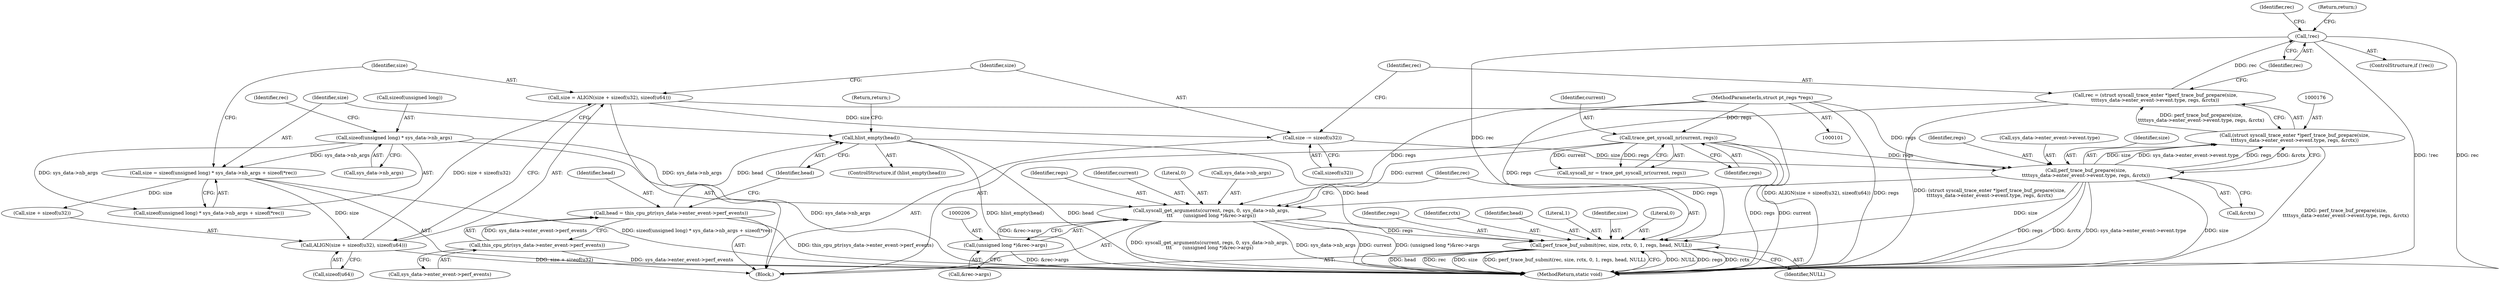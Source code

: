 digraph "0_linux_086ba77a6db00ed858ff07451bedee197df868c9_1@pointer" {
"1000211" [label="(Call,perf_trace_buf_submit(rec, size, rctx, 0, 1, regs, head, NULL))"];
"1000190" [label="(Call,!rec)"];
"1000173" [label="(Call,rec = (struct syscall_trace_enter *)perf_trace_buf_prepare(size,\n\t\t\t\tsys_data->enter_event->event.type, regs, &rctx))"];
"1000175" [label="(Call,(struct syscall_trace_enter *)perf_trace_buf_prepare(size,\n\t\t\t\tsys_data->enter_event->event.type, regs, &rctx))"];
"1000177" [label="(Call,perf_trace_buf_prepare(size,\n\t\t\t\tsys_data->enter_event->event.type, regs, &rctx))"];
"1000169" [label="(Call,size -= sizeof(u32))"];
"1000160" [label="(Call,size = ALIGN(size + sizeof(u32), sizeof(u64)))"];
"1000162" [label="(Call,ALIGN(size + sizeof(u32), sizeof(u64)))"];
"1000148" [label="(Call,size = sizeof(unsigned long) * sys_data->nb_args + sizeof(*rec))"];
"1000151" [label="(Call,sizeof(unsigned long) * sys_data->nb_args)"];
"1000114" [label="(Call,trace_get_syscall_nr(current, regs))"];
"1000103" [label="(MethodParameterIn,struct pt_regs *regs)"];
"1000198" [label="(Call,syscall_get_arguments(current, regs, 0, sys_data->nb_args,\n\t\t\t       (unsigned long *)&rec->args))"];
"1000205" [label="(Call,(unsigned long *)&rec->args)"];
"1000145" [label="(Call,hlist_empty(head))"];
"1000136" [label="(Call,head = this_cpu_ptr(sys_data->enter_event->perf_events))"];
"1000138" [label="(Call,this_cpu_ptr(sys_data->enter_event->perf_events))"];
"1000217" [label="(Identifier,regs)"];
"1000198" [label="(Call,syscall_get_arguments(current, regs, 0, sys_data->nb_args,\n\t\t\t       (unsigned long *)&rec->args))"];
"1000170" [label="(Identifier,size)"];
"1000174" [label="(Identifier,rec)"];
"1000169" [label="(Call,size -= sizeof(u32))"];
"1000149" [label="(Identifier,size)"];
"1000159" [label="(Identifier,rec)"];
"1000138" [label="(Call,this_cpu_ptr(sys_data->enter_event->perf_events))"];
"1000214" [label="(Identifier,rctx)"];
"1000220" [label="(MethodReturn,static void)"];
"1000103" [label="(MethodParameterIn,struct pt_regs *regs)"];
"1000186" [label="(Identifier,regs)"];
"1000162" [label="(Call,ALIGN(size + sizeof(u32), sizeof(u64)))"];
"1000218" [label="(Identifier,head)"];
"1000144" [label="(ControlStructure,if (hlist_empty(head)))"];
"1000205" [label="(Call,(unsigned long *)&rec->args)"];
"1000195" [label="(Identifier,rec)"];
"1000212" [label="(Identifier,rec)"];
"1000200" [label="(Identifier,regs)"];
"1000161" [label="(Identifier,size)"];
"1000167" [label="(Call,sizeof(u64))"];
"1000199" [label="(Identifier,current)"];
"1000179" [label="(Call,sys_data->enter_event->event.type)"];
"1000116" [label="(Identifier,regs)"];
"1000207" [label="(Call,&rec->args)"];
"1000114" [label="(Call,trace_get_syscall_nr(current, regs))"];
"1000115" [label="(Identifier,current)"];
"1000139" [label="(Call,sys_data->enter_event->perf_events)"];
"1000150" [label="(Call,sizeof(unsigned long) * sys_data->nb_args + sizeof(*rec))"];
"1000175" [label="(Call,(struct syscall_trace_enter *)perf_trace_buf_prepare(size,\n\t\t\t\tsys_data->enter_event->event.type, regs, &rctx))"];
"1000191" [label="(Identifier,rec)"];
"1000147" [label="(Return,return;)"];
"1000154" [label="(Call,sys_data->nb_args)"];
"1000160" [label="(Call,size = ALIGN(size + sizeof(u32), sizeof(u64)))"];
"1000219" [label="(Identifier,NULL)"];
"1000216" [label="(Literal,1)"];
"1000163" [label="(Call,size + sizeof(u32))"];
"1000145" [label="(Call,hlist_empty(head))"];
"1000211" [label="(Call,perf_trace_buf_submit(rec, size, rctx, 0, 1, regs, head, NULL))"];
"1000189" [label="(ControlStructure,if (!rec))"];
"1000152" [label="(Call,sizeof(unsigned long))"];
"1000213" [label="(Identifier,size)"];
"1000105" [label="(Block,)"];
"1000148" [label="(Call,size = sizeof(unsigned long) * sys_data->nb_args + sizeof(*rec))"];
"1000171" [label="(Call,sizeof(u32))"];
"1000187" [label="(Call,&rctx)"];
"1000137" [label="(Identifier,head)"];
"1000146" [label="(Identifier,head)"];
"1000178" [label="(Identifier,size)"];
"1000192" [label="(Return,return;)"];
"1000151" [label="(Call,sizeof(unsigned long) * sys_data->nb_args)"];
"1000112" [label="(Call,syscall_nr = trace_get_syscall_nr(current, regs))"];
"1000136" [label="(Call,head = this_cpu_ptr(sys_data->enter_event->perf_events))"];
"1000215" [label="(Literal,0)"];
"1000173" [label="(Call,rec = (struct syscall_trace_enter *)perf_trace_buf_prepare(size,\n\t\t\t\tsys_data->enter_event->event.type, regs, &rctx))"];
"1000190" [label="(Call,!rec)"];
"1000201" [label="(Literal,0)"];
"1000202" [label="(Call,sys_data->nb_args)"];
"1000177" [label="(Call,perf_trace_buf_prepare(size,\n\t\t\t\tsys_data->enter_event->event.type, regs, &rctx))"];
"1000211" -> "1000105"  [label="AST: "];
"1000211" -> "1000219"  [label="CFG: "];
"1000212" -> "1000211"  [label="AST: "];
"1000213" -> "1000211"  [label="AST: "];
"1000214" -> "1000211"  [label="AST: "];
"1000215" -> "1000211"  [label="AST: "];
"1000216" -> "1000211"  [label="AST: "];
"1000217" -> "1000211"  [label="AST: "];
"1000218" -> "1000211"  [label="AST: "];
"1000219" -> "1000211"  [label="AST: "];
"1000220" -> "1000211"  [label="CFG: "];
"1000211" -> "1000220"  [label="DDG: NULL"];
"1000211" -> "1000220"  [label="DDG: regs"];
"1000211" -> "1000220"  [label="DDG: rctx"];
"1000211" -> "1000220"  [label="DDG: head"];
"1000211" -> "1000220"  [label="DDG: rec"];
"1000211" -> "1000220"  [label="DDG: size"];
"1000211" -> "1000220"  [label="DDG: perf_trace_buf_submit(rec, size, rctx, 0, 1, regs, head, NULL)"];
"1000190" -> "1000211"  [label="DDG: rec"];
"1000177" -> "1000211"  [label="DDG: size"];
"1000198" -> "1000211"  [label="DDG: regs"];
"1000103" -> "1000211"  [label="DDG: regs"];
"1000145" -> "1000211"  [label="DDG: head"];
"1000190" -> "1000189"  [label="AST: "];
"1000190" -> "1000191"  [label="CFG: "];
"1000191" -> "1000190"  [label="AST: "];
"1000192" -> "1000190"  [label="CFG: "];
"1000195" -> "1000190"  [label="CFG: "];
"1000190" -> "1000220"  [label="DDG: !rec"];
"1000190" -> "1000220"  [label="DDG: rec"];
"1000173" -> "1000190"  [label="DDG: rec"];
"1000173" -> "1000105"  [label="AST: "];
"1000173" -> "1000175"  [label="CFG: "];
"1000174" -> "1000173"  [label="AST: "];
"1000175" -> "1000173"  [label="AST: "];
"1000191" -> "1000173"  [label="CFG: "];
"1000173" -> "1000220"  [label="DDG: (struct syscall_trace_enter *)perf_trace_buf_prepare(size,\n\t\t\t\tsys_data->enter_event->event.type, regs, &rctx)"];
"1000175" -> "1000173"  [label="DDG: perf_trace_buf_prepare(size,\n\t\t\t\tsys_data->enter_event->event.type, regs, &rctx)"];
"1000175" -> "1000177"  [label="CFG: "];
"1000176" -> "1000175"  [label="AST: "];
"1000177" -> "1000175"  [label="AST: "];
"1000175" -> "1000220"  [label="DDG: perf_trace_buf_prepare(size,\n\t\t\t\tsys_data->enter_event->event.type, regs, &rctx)"];
"1000177" -> "1000175"  [label="DDG: size"];
"1000177" -> "1000175"  [label="DDG: sys_data->enter_event->event.type"];
"1000177" -> "1000175"  [label="DDG: regs"];
"1000177" -> "1000175"  [label="DDG: &rctx"];
"1000177" -> "1000187"  [label="CFG: "];
"1000178" -> "1000177"  [label="AST: "];
"1000179" -> "1000177"  [label="AST: "];
"1000186" -> "1000177"  [label="AST: "];
"1000187" -> "1000177"  [label="AST: "];
"1000177" -> "1000220"  [label="DDG: size"];
"1000177" -> "1000220"  [label="DDG: regs"];
"1000177" -> "1000220"  [label="DDG: &rctx"];
"1000177" -> "1000220"  [label="DDG: sys_data->enter_event->event.type"];
"1000169" -> "1000177"  [label="DDG: size"];
"1000114" -> "1000177"  [label="DDG: regs"];
"1000103" -> "1000177"  [label="DDG: regs"];
"1000177" -> "1000198"  [label="DDG: regs"];
"1000169" -> "1000105"  [label="AST: "];
"1000169" -> "1000171"  [label="CFG: "];
"1000170" -> "1000169"  [label="AST: "];
"1000171" -> "1000169"  [label="AST: "];
"1000174" -> "1000169"  [label="CFG: "];
"1000160" -> "1000169"  [label="DDG: size"];
"1000160" -> "1000105"  [label="AST: "];
"1000160" -> "1000162"  [label="CFG: "];
"1000161" -> "1000160"  [label="AST: "];
"1000162" -> "1000160"  [label="AST: "];
"1000170" -> "1000160"  [label="CFG: "];
"1000160" -> "1000220"  [label="DDG: ALIGN(size + sizeof(u32), sizeof(u64))"];
"1000162" -> "1000160"  [label="DDG: size + sizeof(u32)"];
"1000162" -> "1000167"  [label="CFG: "];
"1000163" -> "1000162"  [label="AST: "];
"1000167" -> "1000162"  [label="AST: "];
"1000162" -> "1000220"  [label="DDG: size + sizeof(u32)"];
"1000148" -> "1000162"  [label="DDG: size"];
"1000148" -> "1000105"  [label="AST: "];
"1000148" -> "1000150"  [label="CFG: "];
"1000149" -> "1000148"  [label="AST: "];
"1000150" -> "1000148"  [label="AST: "];
"1000161" -> "1000148"  [label="CFG: "];
"1000148" -> "1000220"  [label="DDG: sizeof(unsigned long) * sys_data->nb_args + sizeof(*rec)"];
"1000151" -> "1000148"  [label="DDG: sys_data->nb_args"];
"1000148" -> "1000163"  [label="DDG: size"];
"1000151" -> "1000150"  [label="AST: "];
"1000151" -> "1000154"  [label="CFG: "];
"1000152" -> "1000151"  [label="AST: "];
"1000154" -> "1000151"  [label="AST: "];
"1000159" -> "1000151"  [label="CFG: "];
"1000151" -> "1000220"  [label="DDG: sys_data->nb_args"];
"1000151" -> "1000150"  [label="DDG: sys_data->nb_args"];
"1000151" -> "1000198"  [label="DDG: sys_data->nb_args"];
"1000114" -> "1000112"  [label="AST: "];
"1000114" -> "1000116"  [label="CFG: "];
"1000115" -> "1000114"  [label="AST: "];
"1000116" -> "1000114"  [label="AST: "];
"1000112" -> "1000114"  [label="CFG: "];
"1000114" -> "1000220"  [label="DDG: regs"];
"1000114" -> "1000220"  [label="DDG: current"];
"1000114" -> "1000112"  [label="DDG: current"];
"1000114" -> "1000112"  [label="DDG: regs"];
"1000103" -> "1000114"  [label="DDG: regs"];
"1000114" -> "1000198"  [label="DDG: current"];
"1000103" -> "1000101"  [label="AST: "];
"1000103" -> "1000220"  [label="DDG: regs"];
"1000103" -> "1000198"  [label="DDG: regs"];
"1000198" -> "1000105"  [label="AST: "];
"1000198" -> "1000205"  [label="CFG: "];
"1000199" -> "1000198"  [label="AST: "];
"1000200" -> "1000198"  [label="AST: "];
"1000201" -> "1000198"  [label="AST: "];
"1000202" -> "1000198"  [label="AST: "];
"1000205" -> "1000198"  [label="AST: "];
"1000212" -> "1000198"  [label="CFG: "];
"1000198" -> "1000220"  [label="DDG: current"];
"1000198" -> "1000220"  [label="DDG: (unsigned long *)&rec->args"];
"1000198" -> "1000220"  [label="DDG: syscall_get_arguments(current, regs, 0, sys_data->nb_args,\n\t\t\t       (unsigned long *)&rec->args)"];
"1000198" -> "1000220"  [label="DDG: sys_data->nb_args"];
"1000205" -> "1000198"  [label="DDG: &rec->args"];
"1000205" -> "1000207"  [label="CFG: "];
"1000206" -> "1000205"  [label="AST: "];
"1000207" -> "1000205"  [label="AST: "];
"1000205" -> "1000220"  [label="DDG: &rec->args"];
"1000145" -> "1000144"  [label="AST: "];
"1000145" -> "1000146"  [label="CFG: "];
"1000146" -> "1000145"  [label="AST: "];
"1000147" -> "1000145"  [label="CFG: "];
"1000149" -> "1000145"  [label="CFG: "];
"1000145" -> "1000220"  [label="DDG: hlist_empty(head)"];
"1000145" -> "1000220"  [label="DDG: head"];
"1000136" -> "1000145"  [label="DDG: head"];
"1000136" -> "1000105"  [label="AST: "];
"1000136" -> "1000138"  [label="CFG: "];
"1000137" -> "1000136"  [label="AST: "];
"1000138" -> "1000136"  [label="AST: "];
"1000146" -> "1000136"  [label="CFG: "];
"1000136" -> "1000220"  [label="DDG: this_cpu_ptr(sys_data->enter_event->perf_events)"];
"1000138" -> "1000136"  [label="DDG: sys_data->enter_event->perf_events"];
"1000138" -> "1000139"  [label="CFG: "];
"1000139" -> "1000138"  [label="AST: "];
"1000138" -> "1000220"  [label="DDG: sys_data->enter_event->perf_events"];
}
